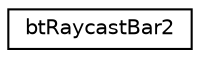 digraph "Graphical Class Hierarchy"
{
  edge [fontname="Helvetica",fontsize="10",labelfontname="Helvetica",labelfontsize="10"];
  node [fontname="Helvetica",fontsize="10",shape=record];
  rankdir="LR";
  Node1 [label="btRaycastBar2",height=0.2,width=0.4,color="black", fillcolor="white", style="filled",URL="$classbt_raycast_bar2.html",tooltip="btBulletDynamicsCommon.h is the main Bullet include file, contains most common include files..."];
}
